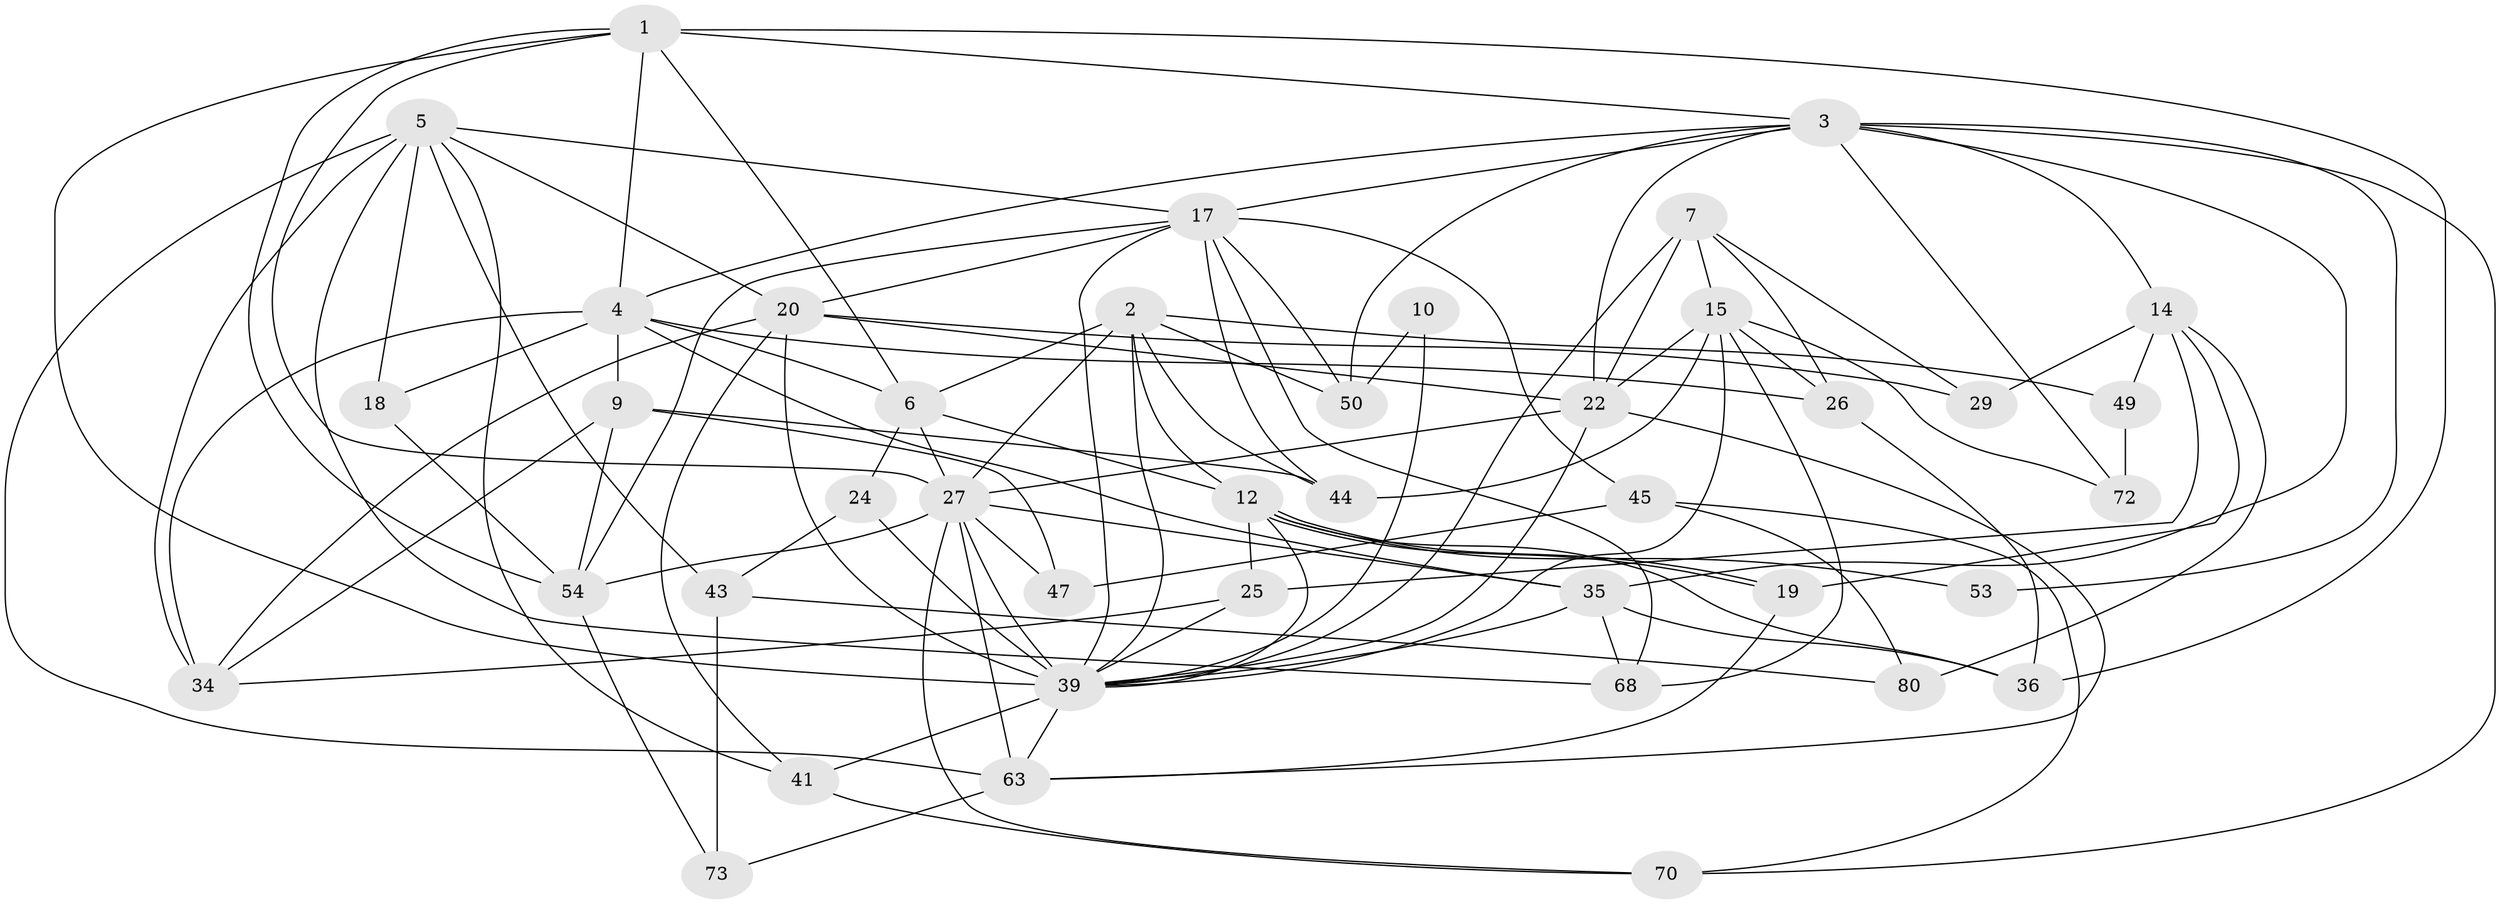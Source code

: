 // original degree distribution, {4: 0.2926829268292683, 6: 0.07317073170731707, 3: 0.2926829268292683, 5: 0.1951219512195122, 2: 0.0975609756097561, 7: 0.04878048780487805}
// Generated by graph-tools (version 1.1) at 2025/14/03/09/25 04:14:49]
// undirected, 41 vertices, 110 edges
graph export_dot {
graph [start="1"]
  node [color=gray90,style=filled];
  1 [super="+64"];
  2 [super="+11+23+52"];
  3 [super="+13"];
  4 [super="+81+8"];
  5 [super="+16"];
  6 [super="+46"];
  7 [super="+28"];
  9 [super="+69"];
  10;
  12 [super="+21"];
  14 [super="+31"];
  15 [super="+32"];
  17 [super="+37"];
  18 [super="+42"];
  19;
  20 [super="+38+76+60+78"];
  22 [super="+77+48"];
  24;
  25;
  26;
  27 [super="+30+67"];
  29 [super="+71"];
  34;
  35 [super="+56"];
  36;
  39 [super="+79+58+40"];
  41;
  43;
  44 [super="+51+61"];
  45;
  47;
  49 [super="+65"];
  50;
  53;
  54 [super="+55"];
  63;
  68;
  70 [super="+74"];
  72;
  73;
  80;
  1 -- 54;
  1 -- 27;
  1 -- 39;
  1 -- 3;
  1 -- 4;
  1 -- 36;
  1 -- 6;
  2 -- 50;
  2 -- 44 [weight=3];
  2 -- 6 [weight=2];
  2 -- 39;
  2 -- 49;
  2 -- 27;
  2 -- 12;
  3 -- 72;
  3 -- 17;
  3 -- 50;
  3 -- 53;
  3 -- 4;
  3 -- 70;
  3 -- 35;
  3 -- 14;
  3 -- 22;
  4 -- 26;
  4 -- 35;
  4 -- 34;
  4 -- 18;
  4 -- 6;
  4 -- 9;
  5 -- 43;
  5 -- 17;
  5 -- 34;
  5 -- 68;
  5 -- 20;
  5 -- 41;
  5 -- 63;
  5 -- 18;
  6 -- 12;
  6 -- 27;
  6 -- 24;
  7 -- 26;
  7 -- 39;
  7 -- 15;
  7 -- 29;
  7 -- 22 [weight=2];
  9 -- 34;
  9 -- 44;
  9 -- 47;
  9 -- 54;
  10 -- 50;
  10 -- 39;
  12 -- 19;
  12 -- 19;
  12 -- 25;
  12 -- 53;
  12 -- 36;
  12 -- 39;
  14 -- 80;
  14 -- 25;
  14 -- 19;
  14 -- 29;
  14 -- 49;
  15 -- 68;
  15 -- 72;
  15 -- 39;
  15 -- 22 [weight=2];
  15 -- 26;
  15 -- 44;
  17 -- 45;
  17 -- 50;
  17 -- 39;
  17 -- 44;
  17 -- 20;
  17 -- 54;
  17 -- 68;
  18 -- 54;
  19 -- 63;
  20 -- 29;
  20 -- 41;
  20 -- 39 [weight=3];
  20 -- 34;
  20 -- 22 [weight=3];
  22 -- 27 [weight=2];
  22 -- 63;
  22 -- 39;
  24 -- 43;
  24 -- 39 [weight=2];
  25 -- 34;
  25 -- 39;
  26 -- 36;
  27 -- 63;
  27 -- 39;
  27 -- 47;
  27 -- 35;
  27 -- 70;
  27 -- 54;
  35 -- 39;
  35 -- 36;
  35 -- 68;
  39 -- 63;
  39 -- 41;
  41 -- 70;
  43 -- 73;
  43 -- 80;
  45 -- 47;
  45 -- 80;
  45 -- 70;
  49 -- 72;
  54 -- 73;
  63 -- 73;
}

